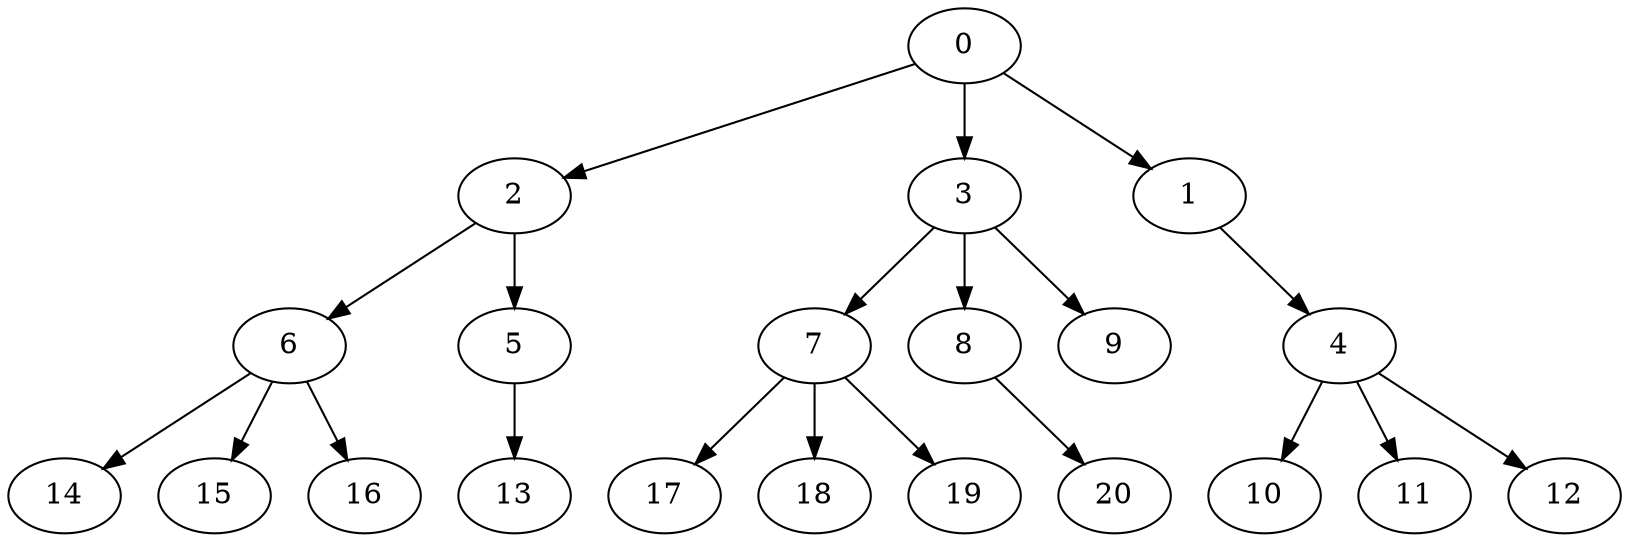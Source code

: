 digraph "OutTree-Unbalanced-MaxBf-3_Nodes_21_CCR_2.03_WeightType_Random_GB" {
	graph ["Duplicate states"=0,
		GraphType=OutTree,
		"Max states in OPEN"=0,
		Modes="120000ms; topo-ordered tasks, ; Pruning: task equivalence, fixed order ready list, ; F-value: ; Optimisation: best schedule length (\
SL) optimisation on equal, ",
		NumberOfTasks=21,
		"Pruned using list schedule length"=59355,
		"States removed from OPEN"=0,
		TargetSystem="Homogeneous-2",
		"Time to schedule (ms)"=713,
		"Total idle time"=8,
		"Total schedule length"=62,
		"Total sequential time"=116,
		"Total states created"=164082
	];
	0	["Finish time"=2,
		Processor=0,
		"Start time"=0,
		Weight=2];
	2	["Finish time"=12,
		Processor=0,
		"Start time"=6,
		Weight=6];
	0 -> 2	[Weight=15];
	3	["Finish time"=6,
		Processor=0,
		"Start time"=2,
		Weight=4];
	0 -> 3	[Weight=9];
	1	["Finish time"=13,
		Processor=1,
		"Start time"=8,
		Weight=5];
	0 -> 1	[Weight=6];
	6	["Finish time"=20,
		Processor=0,
		"Start time"=12,
		Weight=8];
	2 -> 6	[Weight=6];
	5	["Finish time"=40,
		Processor=1,
		"Start time"=30,
		Weight=10];
	2 -> 5	[Weight=17];
	7	["Finish time"=18,
		Processor=1,
		"Start time"=13,
		Weight=5];
	3 -> 7	[Weight=6];
	8	["Finish time"=30,
		Processor=1,
		"Start time"=21,
		Weight=9];
	3 -> 8	[Weight=11];
	9	["Finish time"=43,
		Processor=0,
		"Start time"=38,
		Weight=5];
	3 -> 9	[Weight=17];
	4	["Finish time"=38,
		Processor=0,
		"Start time"=29,
		Weight=9];
	1 -> 4	[Weight=6];
	14	["Finish time"=47,
		Processor=1,
		"Start time"=40,
		Weight=7];
	6 -> 14	[Weight=19];
	15	["Finish time"=29,
		Processor=0,
		"Start time"=24,
		Weight=5];
	6 -> 15	[Weight=7];
	16	["Finish time"=22,
		Processor=0,
		"Start time"=20,
		Weight=2];
	6 -> 16	[Weight=19];
	17	["Finish time"=49,
		Processor=0,
		"Start time"=43,
		Weight=6];
	7 -> 17	[Weight=19];
	18	["Finish time"=21,
		Processor=1,
		"Start time"=18,
		Weight=3];
	7 -> 18	[Weight=19];
	19	["Finish time"=24,
		Processor=0,
		"Start time"=22,
		Weight=2];
	7 -> 19	[Weight=4];
	20	["Finish time"=51,
		Processor=0,
		"Start time"=49,
		Weight=2];
	8 -> 20	[Weight=19];
	10	["Finish time"=62,
		Processor=1,
		"Start time"=54,
		Weight=8];
	4 -> 10	[Weight=7];
	11	["Finish time"=54,
		Processor=1,
		"Start time"=47,
		Weight=7];
	4 -> 11	[Weight=9];
	12	["Finish time"=62,
		Processor=0,
		"Start time"=56,
		Weight=6];
	4 -> 12	[Weight=13];
	13	["Finish time"=56,
		Processor=0,
		"Start time"=51,
		Weight=5];
	5 -> 13	[Weight=7];
}
